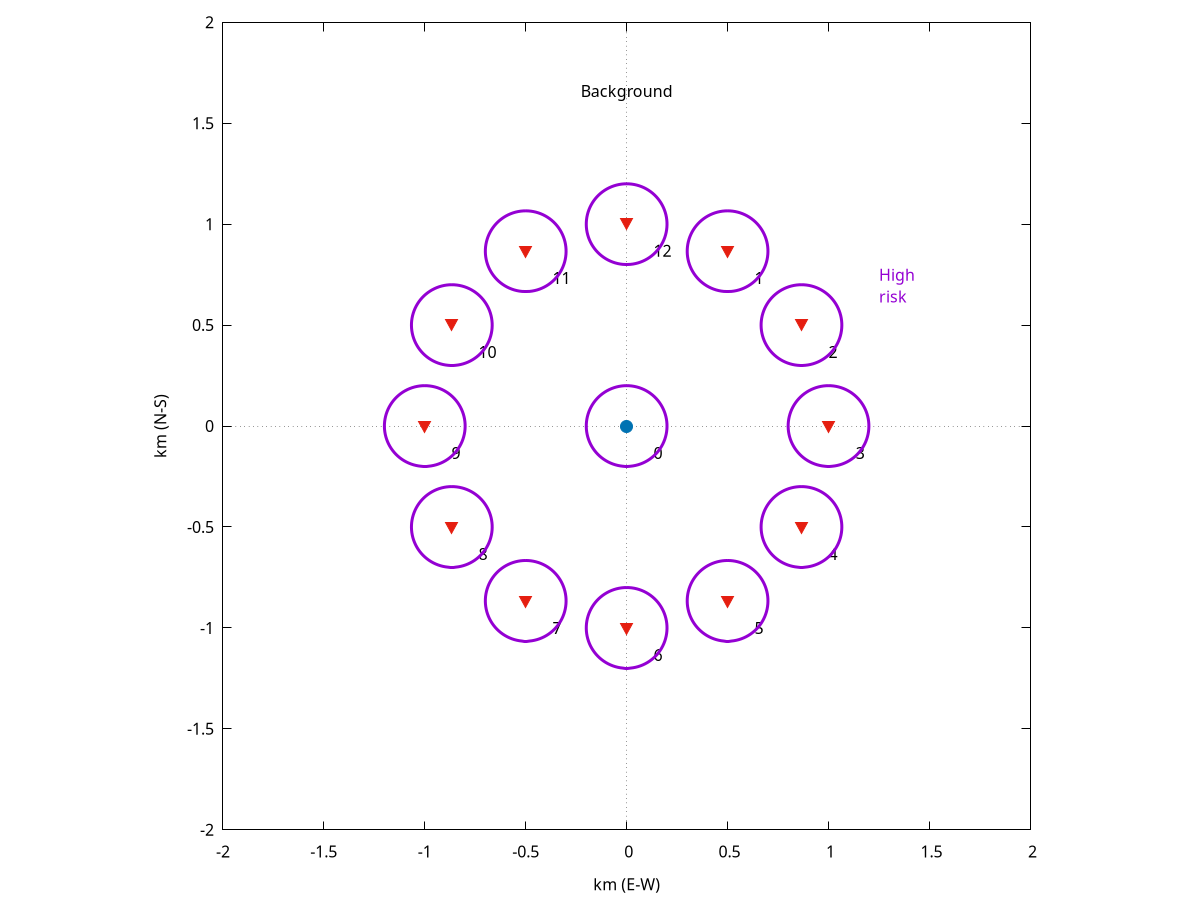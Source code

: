 set xrange [-2:2]
set yrange [-2:2]
set size square
set xlabel "km (E-W)"
set ylabel "km (N-S)"
set arrow from -2,0 to 2,0 nohead lt 0
set arrow from 0,-2 to 0,2 nohead lt 0
set label "0" at 0.133333,-0.133333 left
set label "1" at 0.633893,0.733661 left
set label "2" at 1.00033,0.367226 left
set label "3" at 1.13445,-0.133333 left
set label "4" at 1.00033,-0.633893 left
set label "5" at 0.633893,-1.00033 left
set label "6" at 0.133333,-1.13445 left
set label "7" at -0.367226,-1.00033 left
set label "8" at -0.733661,-0.633893 left
set label "9" at -0.867785,-0.133333 left
set label "10" at -0.733661,0.367226 left
set label "11" at -0.367226,0.733661 left
set label "12" at 0.133333,0.867785 left
set label "Background" at 0,1.66 center
set label "High\nrisk" at 1.25,0.75 left tc lt 1
set parametric
rad(x) = x * pi / 180
plot [0:2*pi] 0.2*sin(t),0.2*cos(t) notitle w l lt 1 lw 3,\
  0.2*sin(t)+sin(rad(30)),0.2*cos(t)+cos(rad(30)) notitle w l lt 1 lw 3,\
  0.2*sin(t)+sin(rad(60)),0.2*cos(t)+cos(rad(60)) notitle w l lt 1 lw 3,\
  0.2*sin(t)+1,0.2*cos(t) notitle w l lt 1 lw 3,\
  0.2*sin(t)+sin(rad(60)),0.2*cos(t)-cos(rad(60)) notitle w l lt 1 lw 3,\
  0.2*sin(t)+sin(rad(30)),0.2*cos(t)-cos(rad(30)) notitle w l lt 1 lw 3,\
  0.2*sin(t),0.2*cos(t)-1 notitle w l lt 1 lw 3,\
  0.2*sin(t)-sin(rad(30)),0.2*cos(t)-cos(rad(30)) notitle w l lt 1 lw 3,\
  0.2*sin(t)-sin(rad(60)),0.2*cos(t)-cos(rad(60)) notitle w l lt 1 lw 3,\
  0.2*sin(t)-1,0.2*cos(t) notitle w l lt 1 lw 3,\
  0.2*sin(t)-sin(rad(60)),0.2*cos(t)+cos(rad(60)) notitle w l lt 1 lw 3,\
  0.2*sin(t)-sin(rad(30)),0.2*cos(t)+cos(rad(30)) notitle w l lt 1 lw 3,\
  0.2*sin(t),0.2*cos(t)+1 notitle w l lt 1 lw 3,\
  '-' notitle w p lt 6 pt 7 ps 2, \
  '-' notitle w p lt 7 pt 71 ps 2, \
  '-' notitle w p lt 7 pt 71 ps 2, \
  '-' notitle w p lt 7 pt 71 ps 2, \
  '-' notitle w p lt 7 pt 71 ps 2, \
  '-' notitle w p lt 7 pt 71 ps 2, \
  '-' notitle w p lt 7 pt 71 ps 2, \
  '-' notitle w p lt 7 pt 71 ps 2, \
  '-' notitle w p lt 7 pt 71 ps 2, \
  '-' notitle w p lt 7 pt 71 ps 2, \
  '-' notitle w p lt 7 pt 71 ps 2, \
  '-' notitle w p lt 7 pt 71 ps 2, \
  '-' notitle w p lt 7 pt 71 ps 2
0 0
e
0.500559 0.866994
e
0.866994 0.500559
e
1.00112 0
e
0.866994 -0.500559
e
0.500559 -0.866994
e
0 -1.00112
e
-0.500559 -0.866994
e
-0.866994 -0.500559
e
-1.00112 0
e
-0.866994 0.500559
e
-0.500559 0.866994
e
0 1.00112
e
